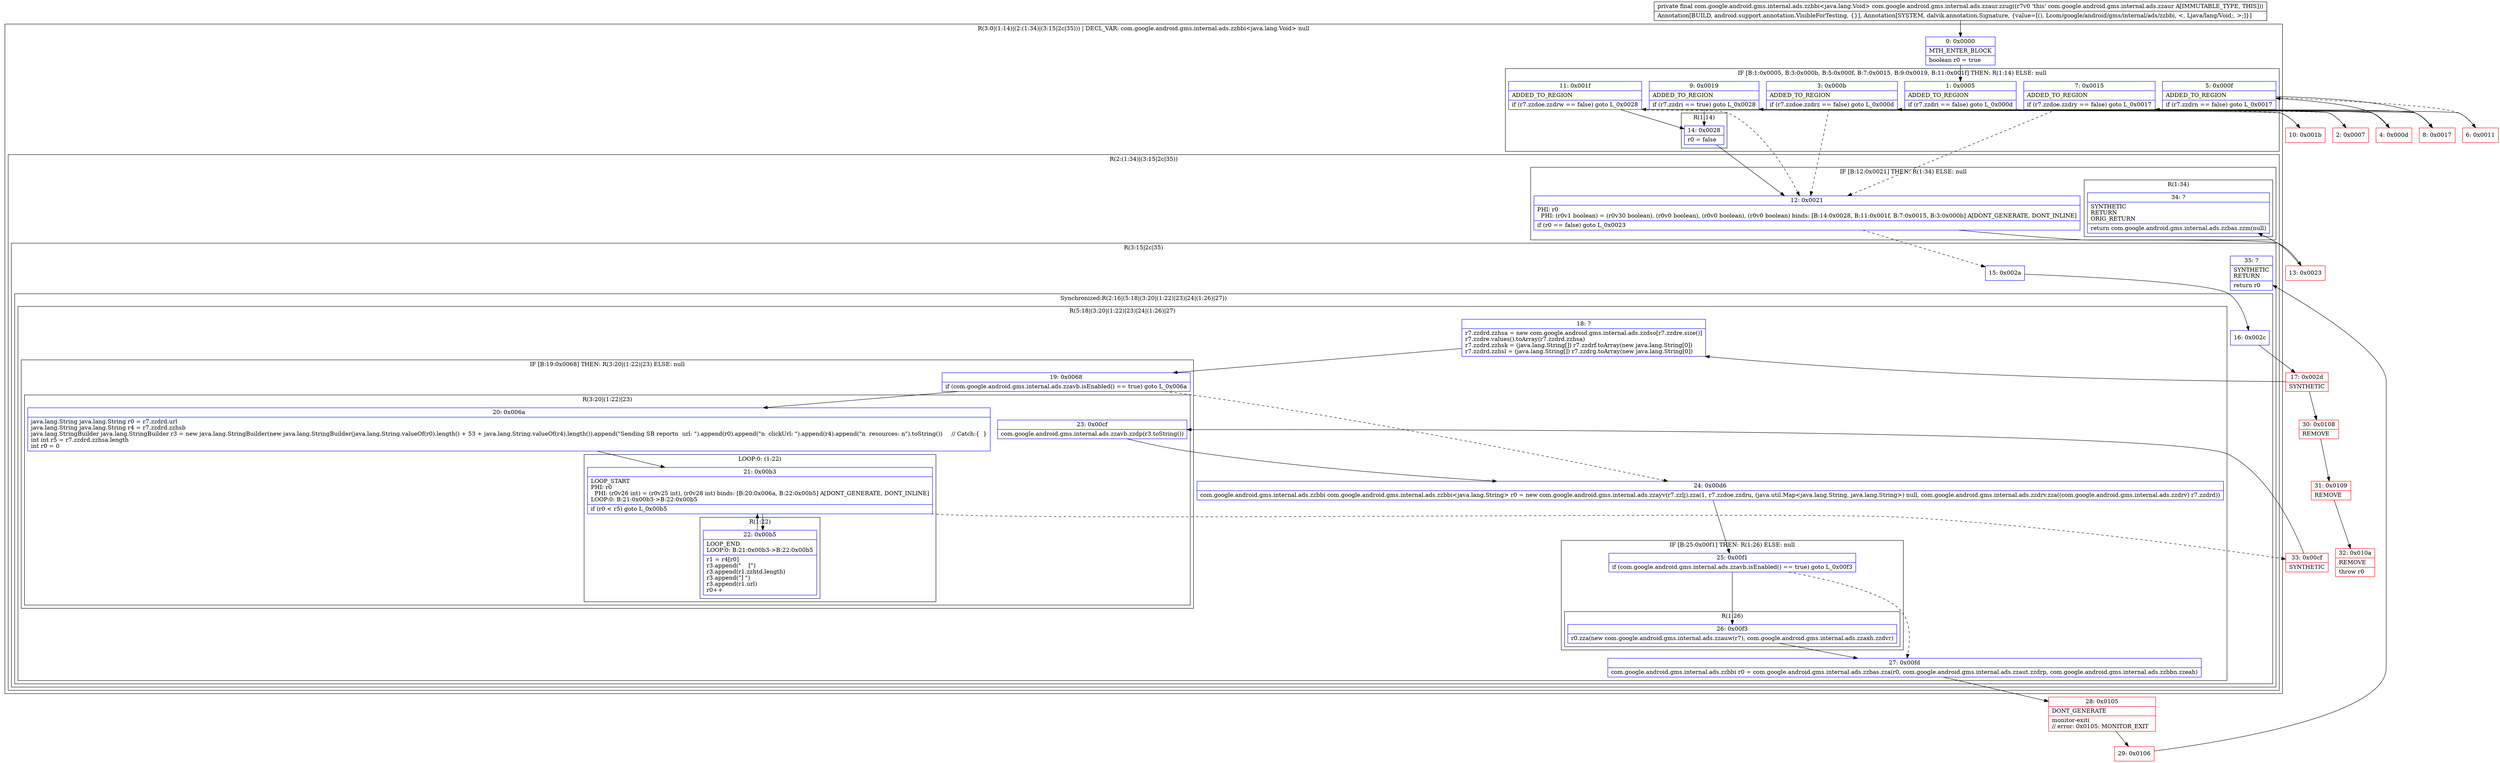 digraph "CFG forcom.google.android.gms.internal.ads.zzaur.zzug()Lcom\/google\/android\/gms\/internal\/ads\/zzbbi;" {
subgraph cluster_Region_1267177492 {
label = "R(3:0|(1:14)|(2:(1:34)|(3:15|2c|35))) | DECL_VAR: com.google.android.gms.internal.ads.zzbbi\<java.lang.Void\> null\l";
node [shape=record,color=blue];
Node_0 [shape=record,label="{0\:\ 0x0000|MTH_ENTER_BLOCK\l|boolean r0 = true\l}"];
subgraph cluster_IfRegion_1787796210 {
label = "IF [B:1:0x0005, B:3:0x000b, B:5:0x000f, B:7:0x0015, B:9:0x0019, B:11:0x001f] THEN: R(1:14) ELSE: null";
node [shape=record,color=blue];
Node_1 [shape=record,label="{1\:\ 0x0005|ADDED_TO_REGION\l|if (r7.zzdri == false) goto L_0x000d\l}"];
Node_3 [shape=record,label="{3\:\ 0x000b|ADDED_TO_REGION\l|if (r7.zzdoe.zzdrz == false) goto L_0x000d\l}"];
Node_5 [shape=record,label="{5\:\ 0x000f|ADDED_TO_REGION\l|if (r7.zzdrn == false) goto L_0x0017\l}"];
Node_7 [shape=record,label="{7\:\ 0x0015|ADDED_TO_REGION\l|if (r7.zzdoe.zzdry == false) goto L_0x0017\l}"];
Node_9 [shape=record,label="{9\:\ 0x0019|ADDED_TO_REGION\l|if (r7.zzdri == true) goto L_0x0028\l}"];
Node_11 [shape=record,label="{11\:\ 0x001f|ADDED_TO_REGION\l|if (r7.zzdoe.zzdrw == false) goto L_0x0028\l}"];
subgraph cluster_Region_720972745 {
label = "R(1:14)";
node [shape=record,color=blue];
Node_14 [shape=record,label="{14\:\ 0x0028|r0 = false\l}"];
}
}
subgraph cluster_Region_8581698 {
label = "R(2:(1:34)|(3:15|2c|35))";
node [shape=record,color=blue];
subgraph cluster_IfRegion_409240735 {
label = "IF [B:12:0x0021] THEN: R(1:34) ELSE: null";
node [shape=record,color=blue];
Node_12 [shape=record,label="{12\:\ 0x0021|PHI: r0 \l  PHI: (r0v1 boolean) = (r0v30 boolean), (r0v0 boolean), (r0v0 boolean), (r0v0 boolean) binds: [B:14:0x0028, B:11:0x001f, B:7:0x0015, B:3:0x000b] A[DONT_GENERATE, DONT_INLINE]\l|if (r0 == false) goto L_0x0023\l}"];
subgraph cluster_Region_2006482546 {
label = "R(1:34)";
node [shape=record,color=blue];
Node_34 [shape=record,label="{34\:\ ?|SYNTHETIC\lRETURN\lORIG_RETURN\l|return com.google.android.gms.internal.ads.zzbas.zzm(null)\l}"];
}
}
subgraph cluster_Region_1898741531 {
label = "R(3:15|2c|35)";
node [shape=record,color=blue];
Node_15 [shape=record,label="{15\:\ 0x002a}"];
subgraph cluster_SynchronizedRegion_166176421 {
label = "Synchronized:R(2:16|(5:18|(3:20|(1:22)|23)|24|(1:26)|27))";
node [shape=record,color=blue];
Node_16 [shape=record,label="{16\:\ 0x002c}"];
subgraph cluster_Region_1708710507 {
label = "R(5:18|(3:20|(1:22)|23)|24|(1:26)|27)";
node [shape=record,color=blue];
Node_18 [shape=record,label="{18\:\ ?|r7.zzdrd.zzhsa = new com.google.android.gms.internal.ads.zzdso[r7.zzdre.size()]\lr7.zzdre.values().toArray(r7.zzdrd.zzhsa)\lr7.zzdrd.zzhsk = (java.lang.String[]) r7.zzdrf.toArray(new java.lang.String[0])\lr7.zzdrd.zzhsl = (java.lang.String[]) r7.zzdrg.toArray(new java.lang.String[0])\l}"];
subgraph cluster_IfRegion_522839393 {
label = "IF [B:19:0x0068] THEN: R(3:20|(1:22)|23) ELSE: null";
node [shape=record,color=blue];
Node_19 [shape=record,label="{19\:\ 0x0068|if (com.google.android.gms.internal.ads.zzavb.isEnabled() == true) goto L_0x006a\l}"];
subgraph cluster_Region_1305501149 {
label = "R(3:20|(1:22)|23)";
node [shape=record,color=blue];
Node_20 [shape=record,label="{20\:\ 0x006a|java.lang.String java.lang.String r0 = r7.zzdrd.url\ljava.lang.String java.lang.String r4 = r7.zzdrd.zzhsb\ljava.lang.StringBuilder java.lang.StringBuilder r3 = new java.lang.StringBuilder(new java.lang.StringBuilder(java.lang.String.valueOf(r0).length() + 53 + java.lang.String.valueOf(r4).length()).append(\"Sending SB reportn  url: \").append(r0).append(\"n  clickUrl: \").append(r4).append(\"n  resources: n\").toString())     \/\/ Catch:\{  \}\lint int r5 = r7.zzdrd.zzhsa.length\lint r0 = 0\l}"];
subgraph cluster_LoopRegion_137237540 {
label = "LOOP:0: (1:22)";
node [shape=record,color=blue];
Node_21 [shape=record,label="{21\:\ 0x00b3|LOOP_START\lPHI: r0 \l  PHI: (r0v26 int) = (r0v25 int), (r0v28 int) binds: [B:20:0x006a, B:22:0x00b5] A[DONT_GENERATE, DONT_INLINE]\lLOOP:0: B:21:0x00b3\-\>B:22:0x00b5\l|if (r0 \< r5) goto L_0x00b5\l}"];
subgraph cluster_Region_1861803406 {
label = "R(1:22)";
node [shape=record,color=blue];
Node_22 [shape=record,label="{22\:\ 0x00b5|LOOP_END\lLOOP:0: B:21:0x00b3\-\>B:22:0x00b5\l|r1 = r4[r0]\lr3.append(\"    [\")\lr3.append(r1.zzhtd.length)\lr3.append(\"] \")\lr3.append(r1.url)\lr0++\l}"];
}
}
Node_23 [shape=record,label="{23\:\ 0x00cf|com.google.android.gms.internal.ads.zzavb.zzdp(r3.toString())\l}"];
}
}
Node_24 [shape=record,label="{24\:\ 0x00d6|com.google.android.gms.internal.ads.zzbbi com.google.android.gms.internal.ads.zzbbi\<java.lang.String\> r0 = new com.google.android.gms.internal.ads.zzayv(r7.zzlj).zza(1, r7.zzdoe.zzdru, (java.util.Map\<java.lang.String, java.lang.String\>) null, com.google.android.gms.internal.ads.zzdrv.zza((com.google.android.gms.internal.ads.zzdrv) r7.zzdrd))\l}"];
subgraph cluster_IfRegion_1014075581 {
label = "IF [B:25:0x00f1] THEN: R(1:26) ELSE: null";
node [shape=record,color=blue];
Node_25 [shape=record,label="{25\:\ 0x00f1|if (com.google.android.gms.internal.ads.zzavb.isEnabled() == true) goto L_0x00f3\l}"];
subgraph cluster_Region_308853244 {
label = "R(1:26)";
node [shape=record,color=blue];
Node_26 [shape=record,label="{26\:\ 0x00f3|r0.zza(new com.google.android.gms.internal.ads.zzauw(r7), com.google.android.gms.internal.ads.zzaxh.zzdvr)\l}"];
}
}
Node_27 [shape=record,label="{27\:\ 0x00fd|com.google.android.gms.internal.ads.zzbbi r0 = com.google.android.gms.internal.ads.zzbas.zza(r0, com.google.android.gms.internal.ads.zzaut.zzdrp, com.google.android.gms.internal.ads.zzbbn.zzeah)\l}"];
}
}
Node_35 [shape=record,label="{35\:\ ?|SYNTHETIC\lRETURN\l|return r0\l}"];
}
}
}
Node_2 [shape=record,color=red,label="{2\:\ 0x0007}"];
Node_4 [shape=record,color=red,label="{4\:\ 0x000d}"];
Node_6 [shape=record,color=red,label="{6\:\ 0x0011}"];
Node_8 [shape=record,color=red,label="{8\:\ 0x0017}"];
Node_10 [shape=record,color=red,label="{10\:\ 0x001b}"];
Node_13 [shape=record,color=red,label="{13\:\ 0x0023}"];
Node_17 [shape=record,color=red,label="{17\:\ 0x002d|SYNTHETIC\l}"];
Node_28 [shape=record,color=red,label="{28\:\ 0x0105|DONT_GENERATE\l|monitor\-exit(\l\/\/ error: 0x0105: MONITOR_EXIT  \l}"];
Node_29 [shape=record,color=red,label="{29\:\ 0x0106}"];
Node_30 [shape=record,color=red,label="{30\:\ 0x0108|REMOVE\l}"];
Node_31 [shape=record,color=red,label="{31\:\ 0x0109|REMOVE\l}"];
Node_32 [shape=record,color=red,label="{32\:\ 0x010a|REMOVE\l|throw r0\l}"];
Node_33 [shape=record,color=red,label="{33\:\ 0x00cf|SYNTHETIC\l}"];
MethodNode[shape=record,label="{private final com.google.android.gms.internal.ads.zzbbi\<java.lang.Void\> com.google.android.gms.internal.ads.zzaur.zzug((r7v0 'this' com.google.android.gms.internal.ads.zzaur A[IMMUTABLE_TYPE, THIS]))  | Annotation[BUILD, android.support.annotation.VisibleForTesting, \{\}], Annotation[SYSTEM, dalvik.annotation.Signature, \{value=[(), Lcom\/google\/android\/gms\/internal\/ads\/zzbbi, \<, Ljava\/lang\/Void;, \>;]\}]\l}"];
MethodNode -> Node_0;
Node_0 -> Node_1;
Node_1 -> Node_2[style=dashed];
Node_1 -> Node_4;
Node_3 -> Node_4;
Node_3 -> Node_12[style=dashed];
Node_5 -> Node_6[style=dashed];
Node_5 -> Node_8;
Node_7 -> Node_8;
Node_7 -> Node_12[style=dashed];
Node_9 -> Node_10[style=dashed];
Node_9 -> Node_14;
Node_11 -> Node_12[style=dashed];
Node_11 -> Node_14;
Node_14 -> Node_12;
Node_12 -> Node_13;
Node_12 -> Node_15[style=dashed];
Node_15 -> Node_16;
Node_16 -> Node_17;
Node_18 -> Node_19;
Node_19 -> Node_20;
Node_19 -> Node_24[style=dashed];
Node_20 -> Node_21;
Node_21 -> Node_22;
Node_21 -> Node_33[style=dashed];
Node_22 -> Node_21;
Node_23 -> Node_24;
Node_24 -> Node_25;
Node_25 -> Node_26;
Node_25 -> Node_27[style=dashed];
Node_26 -> Node_27;
Node_27 -> Node_28;
Node_2 -> Node_3;
Node_4 -> Node_5;
Node_6 -> Node_7;
Node_8 -> Node_9;
Node_10 -> Node_11;
Node_13 -> Node_34;
Node_17 -> Node_18;
Node_17 -> Node_30;
Node_28 -> Node_29;
Node_29 -> Node_35;
Node_30 -> Node_31;
Node_31 -> Node_32;
Node_33 -> Node_23;
}

